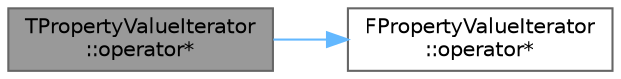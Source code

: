 digraph "TPropertyValueIterator::operator*"
{
 // INTERACTIVE_SVG=YES
 // LATEX_PDF_SIZE
  bgcolor="transparent";
  edge [fontname=Helvetica,fontsize=10,labelfontname=Helvetica,labelfontsize=10];
  node [fontname=Helvetica,fontsize=10,shape=box,height=0.2,width=0.4];
  rankdir="LR";
  Node1 [id="Node000001",label="TPropertyValueIterator\l::operator*",height=0.2,width=0.4,color="gray40", fillcolor="grey60", style="filled", fontcolor="black",tooltip="Returns a TPair containing Property/Value currently being iterated."];
  Node1 -> Node2 [id="edge1_Node000001_Node000002",color="steelblue1",style="solid",tooltip=" "];
  Node2 [id="Node000002",label="FPropertyValueIterator\l::operator*",height=0.2,width=0.4,color="grey40", fillcolor="white", style="filled",URL="$d0/d70/classFPropertyValueIterator.html#af0bb297762e7472173bd0ce982d3cdf7",tooltip="Returns a TPair containing Property/Value currently being iterated."];
}
